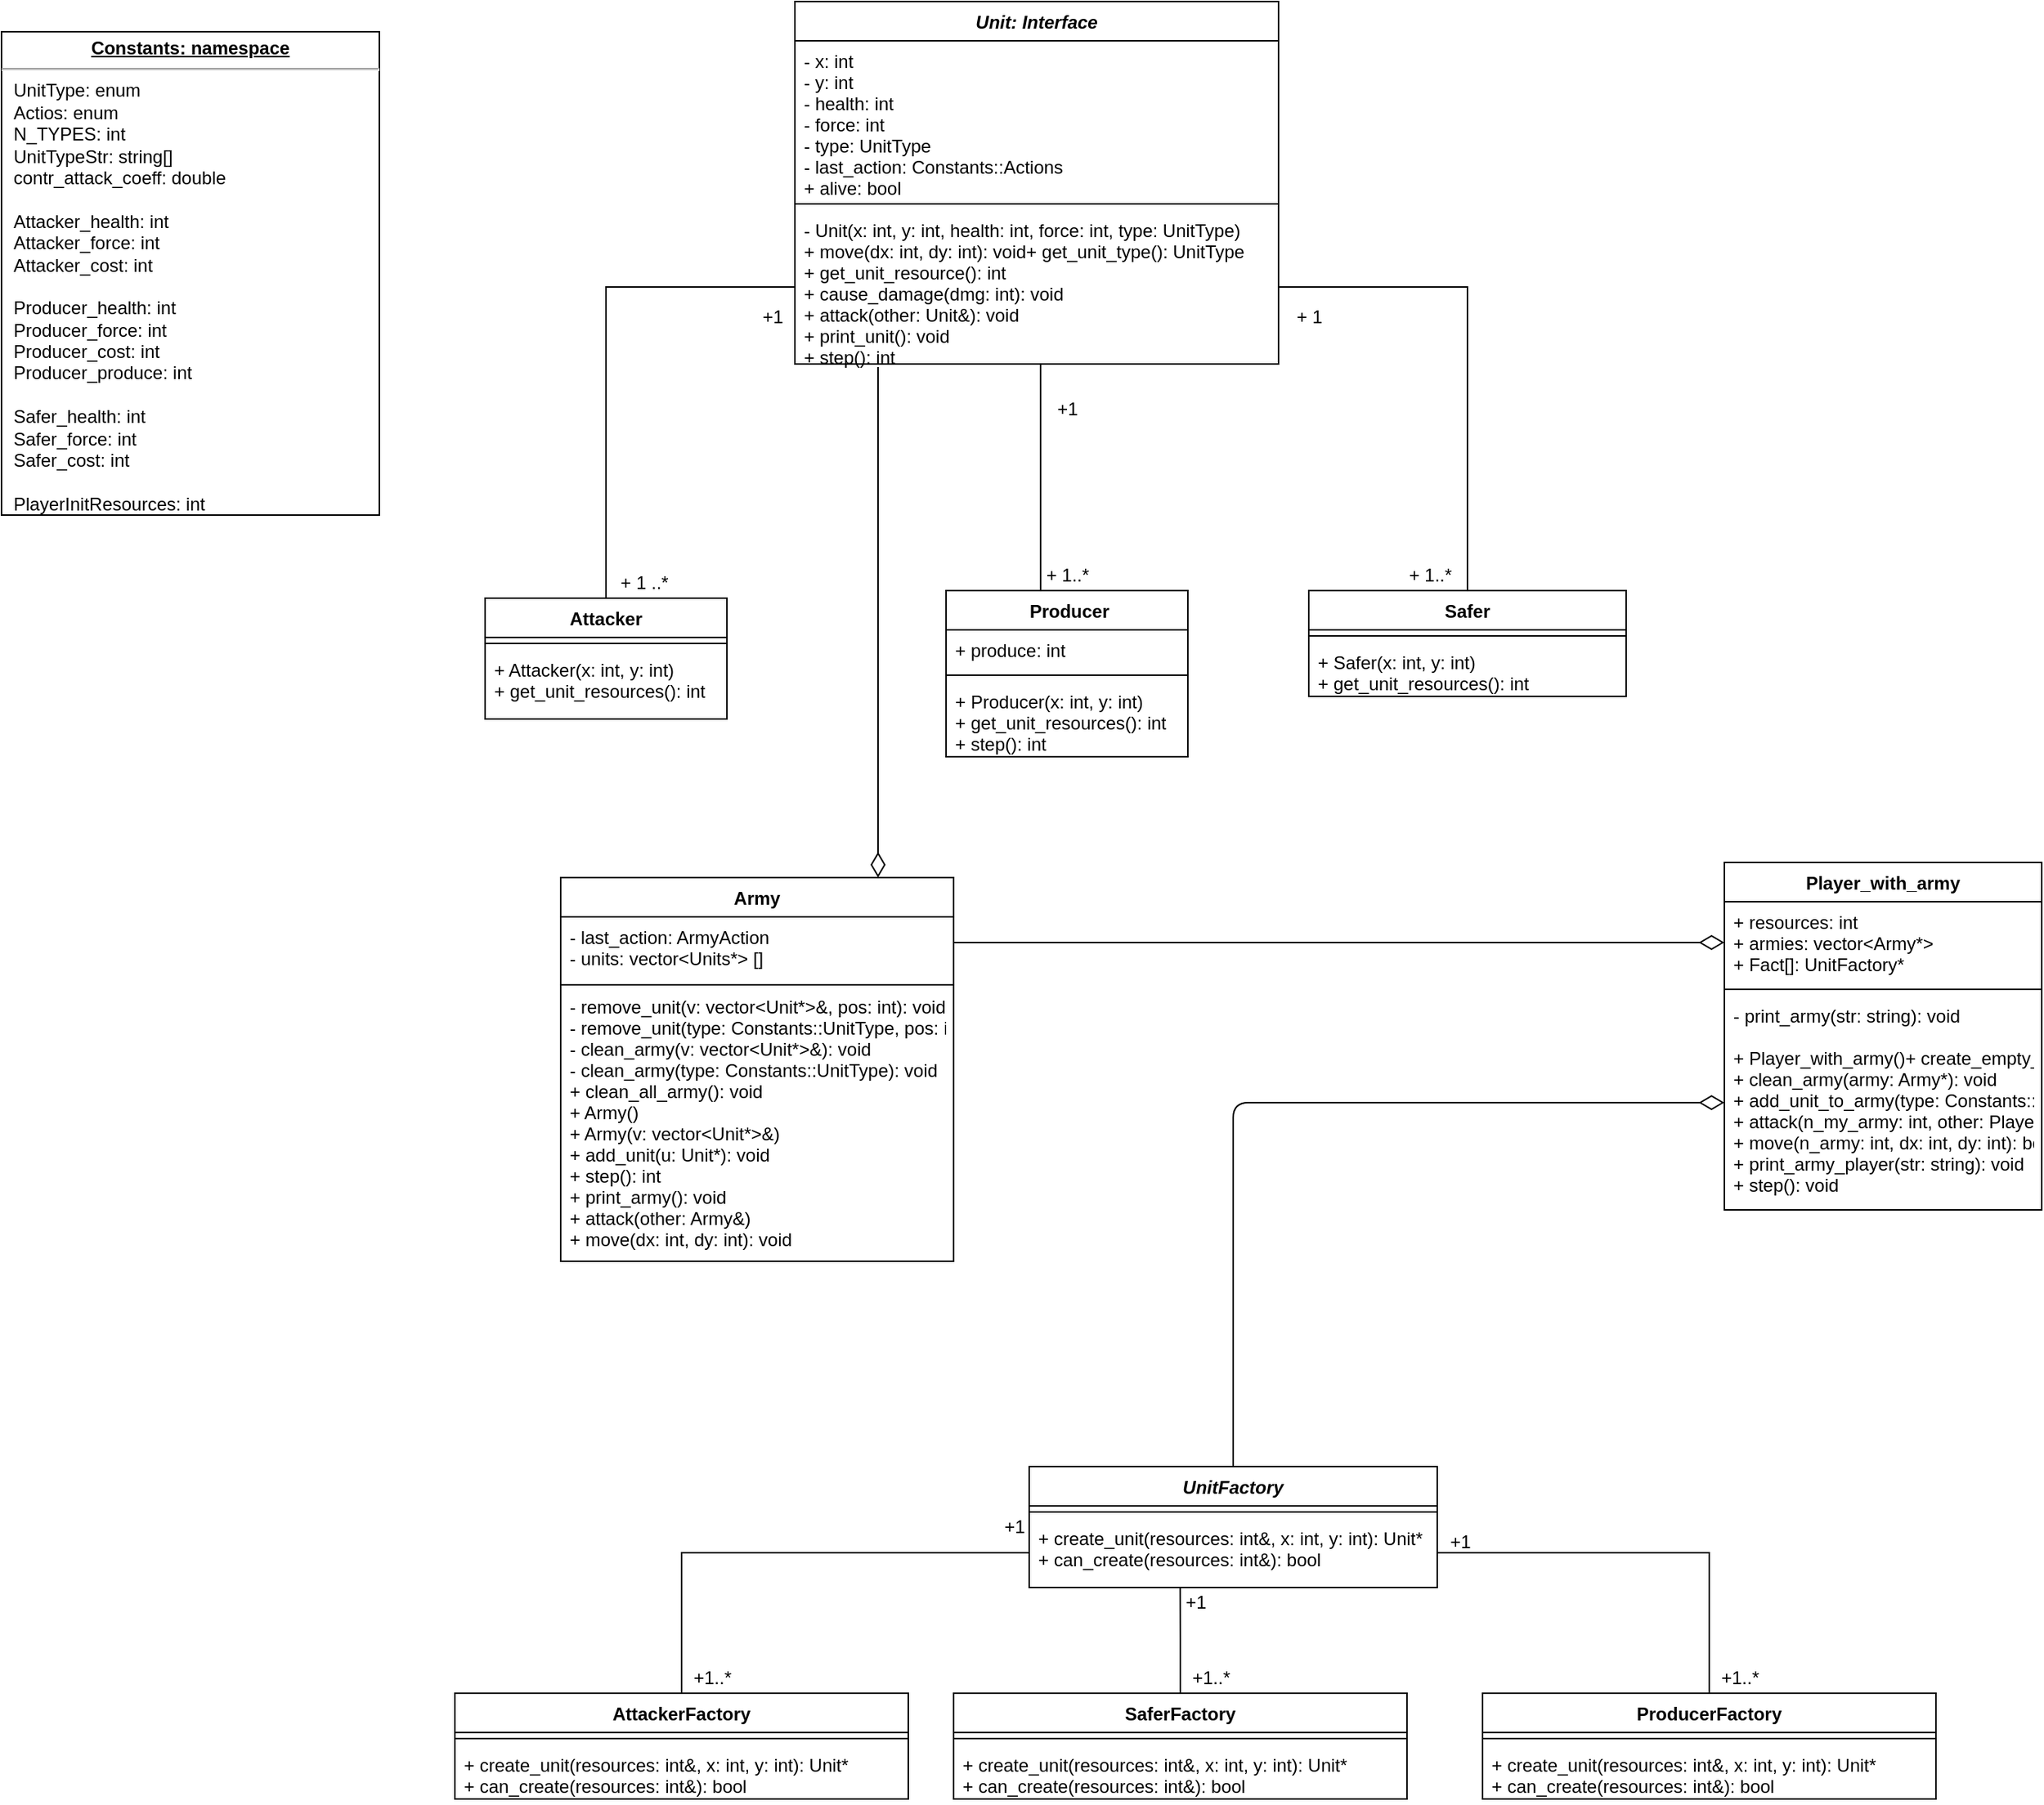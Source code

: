 <mxfile version="14.5.1" type="device"><diagram id="VZaAdZyBABCT1gkT9QK7" name="Page-1"><mxGraphModel dx="1463" dy="4640" grid="1" gridSize="10" guides="1" tooltips="1" connect="1" arrows="1" fold="1" page="1" pageScale="1" pageWidth="850" pageHeight="1100" math="0" shadow="0"><root><mxCell id="0"/><mxCell id="1" parent="0"/><mxCell id="o_QKK6FtBhx870pkp8It-1" value="Unit: Interface" style="swimlane;fontStyle=3;align=center;verticalAlign=top;childLayout=stackLayout;horizontal=1;startSize=26;horizontalStack=0;resizeParent=1;resizeParentMax=0;resizeLast=0;collapsible=1;marginBottom=0;" parent="1" vertex="1"><mxGeometry x="605" y="-3260" width="320" height="240" as="geometry"/></mxCell><mxCell id="o_QKK6FtBhx870pkp8It-2" value="- x: int&#xA;- y: int&#xA;- health: int&#xA;- force: int&#xA;- type: UnitType&#xA;- last_action: Constants::Actions&#xA;+ alive: bool&#xA;&#xA;&#xA;&#xA;" style="text;strokeColor=none;fillColor=none;align=left;verticalAlign=top;spacingLeft=4;spacingRight=4;overflow=hidden;rotatable=0;points=[[0,0.5],[1,0.5]];portConstraint=eastwest;" parent="o_QKK6FtBhx870pkp8It-1" vertex="1"><mxGeometry y="26" width="320" height="104" as="geometry"/></mxCell><mxCell id="o_QKK6FtBhx870pkp8It-3" value="" style="line;strokeWidth=1;fillColor=none;align=left;verticalAlign=middle;spacingTop=-1;spacingLeft=3;spacingRight=3;rotatable=0;labelPosition=right;points=[];portConstraint=eastwest;" parent="o_QKK6FtBhx870pkp8It-1" vertex="1"><mxGeometry y="130" width="320" height="8" as="geometry"/></mxCell><mxCell id="o_QKK6FtBhx870pkp8It-4" value="- Unit(x: int, y: int, health: int, force: int, type: UnitType)&#xA;+ move(dx: int, dy: int): void+ get_unit_type(): UnitType&#xA;+ get_unit_resource(): int&#xA;+ cause_damage(dmg: int): void&#xA;+ attack(other: Unit&amp;): void&#xA;+ print_unit(): void&#xA;+ step(): int&#xA;&#xA;" style="text;strokeColor=none;fillColor=none;align=left;verticalAlign=top;spacingLeft=4;spacingRight=4;overflow=hidden;rotatable=0;points=[[0,0.5],[1,0.5]];portConstraint=eastwest;" parent="o_QKK6FtBhx870pkp8It-1" vertex="1"><mxGeometry y="138" width="320" height="102" as="geometry"/></mxCell><mxCell id="o_QKK6FtBhx870pkp8It-36" style="edgeStyle=orthogonalEdgeStyle;rounded=0;orthogonalLoop=1;jettySize=auto;html=1;exitX=0.5;exitY=0;exitDx=0;exitDy=0;entryX=0.508;entryY=0.996;entryDx=0;entryDy=0;entryPerimeter=0;endArrow=none;endFill=0;" parent="1" source="o_QKK6FtBhx870pkp8It-5" target="o_QKK6FtBhx870pkp8It-4" edge="1"><mxGeometry relative="1" as="geometry"><Array as="points"><mxPoint x="768" y="-2870"/></Array></mxGeometry></mxCell><mxCell id="o_QKK6FtBhx870pkp8It-5" value=" Producer" style="swimlane;fontStyle=1;align=center;verticalAlign=top;childLayout=stackLayout;horizontal=1;startSize=26;horizontalStack=0;resizeParent=1;resizeParentMax=0;resizeLast=0;collapsible=1;marginBottom=0;" parent="1" vertex="1"><mxGeometry x="705" y="-2870" width="160" height="110" as="geometry"/></mxCell><mxCell id="o_QKK6FtBhx870pkp8It-6" value="+ produce: int" style="text;strokeColor=none;fillColor=none;align=left;verticalAlign=top;spacingLeft=4;spacingRight=4;overflow=hidden;rotatable=0;points=[[0,0.5],[1,0.5]];portConstraint=eastwest;" parent="o_QKK6FtBhx870pkp8It-5" vertex="1"><mxGeometry y="26" width="160" height="26" as="geometry"/></mxCell><mxCell id="o_QKK6FtBhx870pkp8It-7" value="" style="line;strokeWidth=1;fillColor=none;align=left;verticalAlign=middle;spacingTop=-1;spacingLeft=3;spacingRight=3;rotatable=0;labelPosition=right;points=[];portConstraint=eastwest;" parent="o_QKK6FtBhx870pkp8It-5" vertex="1"><mxGeometry y="52" width="160" height="8" as="geometry"/></mxCell><mxCell id="o_QKK6FtBhx870pkp8It-8" value="+ Producer(x: int, y: int)&#xA;+ get_unit_resources(): int&#xA;+ step(): int&#xA;&#xA;" style="text;strokeColor=none;fillColor=none;align=left;verticalAlign=top;spacingLeft=4;spacingRight=4;overflow=hidden;rotatable=0;points=[[0,0.5],[1,0.5]];portConstraint=eastwest;" parent="o_QKK6FtBhx870pkp8It-5" vertex="1"><mxGeometry y="60" width="160" height="50" as="geometry"/></mxCell><mxCell id="o_QKK6FtBhx870pkp8It-9" value="Safer" style="swimlane;fontStyle=1;align=center;verticalAlign=top;childLayout=stackLayout;horizontal=1;startSize=26;horizontalStack=0;resizeParent=1;resizeParentMax=0;resizeLast=0;collapsible=1;marginBottom=0;" parent="1" vertex="1"><mxGeometry x="945" y="-2870" width="210" height="70" as="geometry"/></mxCell><mxCell id="o_QKK6FtBhx870pkp8It-10" value="" style="line;strokeWidth=1;fillColor=none;align=left;verticalAlign=middle;spacingTop=-1;spacingLeft=3;spacingRight=3;rotatable=0;labelPosition=right;points=[];portConstraint=eastwest;" parent="o_QKK6FtBhx870pkp8It-9" vertex="1"><mxGeometry y="26" width="210" height="8" as="geometry"/></mxCell><mxCell id="o_QKK6FtBhx870pkp8It-11" value="+ Safer(x: int, y: int)&#xA;+ get_unit_resources(): int" style="text;strokeColor=none;fillColor=none;align=left;verticalAlign=top;spacingLeft=4;spacingRight=4;overflow=hidden;rotatable=0;points=[[0,0.5],[1,0.5]];portConstraint=eastwest;" parent="o_QKK6FtBhx870pkp8It-9" vertex="1"><mxGeometry y="34" width="210" height="36" as="geometry"/></mxCell><mxCell id="o_QKK6FtBhx870pkp8It-12" value="Attacker" style="swimlane;fontStyle=1;align=center;verticalAlign=top;childLayout=stackLayout;horizontal=1;startSize=26;horizontalStack=0;resizeParent=1;resizeParentMax=0;resizeLast=0;collapsible=1;marginBottom=0;" parent="1" vertex="1"><mxGeometry x="400" y="-2865" width="160" height="80" as="geometry"/></mxCell><mxCell id="o_QKK6FtBhx870pkp8It-13" value="" style="line;strokeWidth=1;fillColor=none;align=left;verticalAlign=middle;spacingTop=-1;spacingLeft=3;spacingRight=3;rotatable=0;labelPosition=right;points=[];portConstraint=eastwest;" parent="o_QKK6FtBhx870pkp8It-12" vertex="1"><mxGeometry y="26" width="160" height="8" as="geometry"/></mxCell><mxCell id="o_QKK6FtBhx870pkp8It-14" value="+ Attacker(x: int, y: int)&#xA;+ get_unit_resources(): int" style="text;strokeColor=none;fillColor=none;align=left;verticalAlign=top;spacingLeft=4;spacingRight=4;overflow=hidden;rotatable=0;points=[[0,0.5],[1,0.5]];portConstraint=eastwest;" parent="o_QKK6FtBhx870pkp8It-12" vertex="1"><mxGeometry y="34" width="160" height="46" as="geometry"/></mxCell><mxCell id="o_QKK6FtBhx870pkp8It-15" value="UnitFactory" style="swimlane;fontStyle=3;align=center;verticalAlign=top;childLayout=stackLayout;horizontal=1;startSize=26;horizontalStack=0;resizeParent=1;resizeParentMax=0;resizeLast=0;collapsible=1;marginBottom=0;" parent="1" vertex="1"><mxGeometry x="760" y="-2290" width="270" height="80" as="geometry"/></mxCell><mxCell id="o_QKK6FtBhx870pkp8It-16" value="" style="line;strokeWidth=1;fillColor=none;align=left;verticalAlign=middle;spacingTop=-1;spacingLeft=3;spacingRight=3;rotatable=0;labelPosition=right;points=[];portConstraint=eastwest;" parent="o_QKK6FtBhx870pkp8It-15" vertex="1"><mxGeometry y="26" width="270" height="8" as="geometry"/></mxCell><mxCell id="o_QKK6FtBhx870pkp8It-17" value="+ create_unit(resources: int&amp;, x: int, y: int): Unit*&#xA;+ can_create(resources: int&amp;): bool&#xA;" style="text;strokeColor=none;fillColor=none;align=left;verticalAlign=top;spacingLeft=4;spacingRight=4;overflow=hidden;rotatable=0;points=[[0,0.5],[1,0.5]];portConstraint=eastwest;" parent="o_QKK6FtBhx870pkp8It-15" vertex="1"><mxGeometry y="34" width="270" height="46" as="geometry"/></mxCell><mxCell id="o_QKK6FtBhx870pkp8It-42" style="edgeStyle=orthogonalEdgeStyle;rounded=0;orthogonalLoop=1;jettySize=auto;html=1;exitX=0.5;exitY=0;exitDx=0;exitDy=0;entryX=0;entryY=0.5;entryDx=0;entryDy=0;endArrow=none;endFill=0;" parent="1" source="o_QKK6FtBhx870pkp8It-18" target="o_QKK6FtBhx870pkp8It-17" edge="1"><mxGeometry relative="1" as="geometry"/></mxCell><mxCell id="o_QKK6FtBhx870pkp8It-18" value="AttackerFactory" style="swimlane;fontStyle=1;align=center;verticalAlign=top;childLayout=stackLayout;horizontal=1;startSize=26;horizontalStack=0;resizeParent=1;resizeParentMax=0;resizeLast=0;collapsible=1;marginBottom=0;" parent="1" vertex="1"><mxGeometry x="380" y="-2140" width="300" height="70" as="geometry"/></mxCell><mxCell id="o_QKK6FtBhx870pkp8It-19" value="" style="line;strokeWidth=1;fillColor=none;align=left;verticalAlign=middle;spacingTop=-1;spacingLeft=3;spacingRight=3;rotatable=0;labelPosition=right;points=[];portConstraint=eastwest;" parent="o_QKK6FtBhx870pkp8It-18" vertex="1"><mxGeometry y="26" width="300" height="8" as="geometry"/></mxCell><mxCell id="o_QKK6FtBhx870pkp8It-20" value="+ create_unit(resources: int&amp;, x: int, y: int): Unit*&#xA;+ can_create(resources: int&amp;): bool&#xA;" style="text;strokeColor=none;fillColor=none;align=left;verticalAlign=top;spacingLeft=4;spacingRight=4;overflow=hidden;rotatable=0;points=[[0,0.5],[1,0.5]];portConstraint=eastwest;" parent="o_QKK6FtBhx870pkp8It-18" vertex="1"><mxGeometry y="34" width="300" height="36" as="geometry"/></mxCell><mxCell id="o_QKK6FtBhx870pkp8It-45" style="edgeStyle=orthogonalEdgeStyle;rounded=0;orthogonalLoop=1;jettySize=auto;html=1;exitX=0.5;exitY=0;exitDx=0;exitDy=0;endArrow=none;endFill=0;entryX=0.37;entryY=1;entryDx=0;entryDy=0;entryPerimeter=0;" parent="1" source="o_QKK6FtBhx870pkp8It-21" target="o_QKK6FtBhx870pkp8It-17" edge="1"><mxGeometry relative="1" as="geometry"><mxPoint x="860" y="-2140" as="targetPoint"/></mxGeometry></mxCell><mxCell id="o_QKK6FtBhx870pkp8It-21" value="SaferFactory" style="swimlane;fontStyle=1;align=center;verticalAlign=top;childLayout=stackLayout;horizontal=1;startSize=26;horizontalStack=0;resizeParent=1;resizeParentMax=0;resizeLast=0;collapsible=1;marginBottom=0;" parent="1" vertex="1"><mxGeometry x="710" y="-2140" width="300" height="70" as="geometry"/></mxCell><mxCell id="o_QKK6FtBhx870pkp8It-22" value="" style="line;strokeWidth=1;fillColor=none;align=left;verticalAlign=middle;spacingTop=-1;spacingLeft=3;spacingRight=3;rotatable=0;labelPosition=right;points=[];portConstraint=eastwest;" parent="o_QKK6FtBhx870pkp8It-21" vertex="1"><mxGeometry y="26" width="300" height="8" as="geometry"/></mxCell><mxCell id="o_QKK6FtBhx870pkp8It-23" value="+ create_unit(resources: int&amp;, x: int, y: int): Unit*&#xA;+ can_create(resources: int&amp;): bool&#xA;" style="text;strokeColor=none;fillColor=none;align=left;verticalAlign=top;spacingLeft=4;spacingRight=4;overflow=hidden;rotatable=0;points=[[0,0.5],[1,0.5]];portConstraint=eastwest;" parent="o_QKK6FtBhx870pkp8It-21" vertex="1"><mxGeometry y="34" width="300" height="36" as="geometry"/></mxCell><mxCell id="o_QKK6FtBhx870pkp8It-24" value="ProducerFactory" style="swimlane;fontStyle=1;align=center;verticalAlign=top;childLayout=stackLayout;horizontal=1;startSize=26;horizontalStack=0;resizeParent=1;resizeParentMax=0;resizeLast=0;collapsible=1;marginBottom=0;" parent="1" vertex="1"><mxGeometry x="1060" y="-2140" width="300" height="70" as="geometry"/></mxCell><mxCell id="o_QKK6FtBhx870pkp8It-25" value="" style="line;strokeWidth=1;fillColor=none;align=left;verticalAlign=middle;spacingTop=-1;spacingLeft=3;spacingRight=3;rotatable=0;labelPosition=right;points=[];portConstraint=eastwest;" parent="o_QKK6FtBhx870pkp8It-24" vertex="1"><mxGeometry y="26" width="300" height="8" as="geometry"/></mxCell><mxCell id="o_QKK6FtBhx870pkp8It-26" value="+ create_unit(resources: int&amp;, x: int, y: int): Unit*&#xA;+ can_create(resources: int&amp;): bool&#xA;" style="text;strokeColor=none;fillColor=none;align=left;verticalAlign=top;spacingLeft=4;spacingRight=4;overflow=hidden;rotatable=0;points=[[0,0.5],[1,0.5]];portConstraint=eastwest;" parent="o_QKK6FtBhx870pkp8It-24" vertex="1"><mxGeometry y="34" width="300" height="36" as="geometry"/></mxCell><mxCell id="o_QKK6FtBhx870pkp8It-27" value="Army" style="swimlane;fontStyle=1;align=center;verticalAlign=top;childLayout=stackLayout;horizontal=1;startSize=26;horizontalStack=0;resizeParent=1;resizeParentMax=0;resizeLast=0;collapsible=1;marginBottom=0;" parent="1" vertex="1"><mxGeometry x="450" y="-2680" width="260" height="254" as="geometry"/></mxCell><mxCell id="o_QKK6FtBhx870pkp8It-28" value="- last_action: ArmyAction&#xA;- units: vector&lt;Units*&gt; []&#xA;" style="text;strokeColor=none;fillColor=none;align=left;verticalAlign=top;spacingLeft=4;spacingRight=4;overflow=hidden;rotatable=0;points=[[0,0.5],[1,0.5]];portConstraint=eastwest;" parent="o_QKK6FtBhx870pkp8It-27" vertex="1"><mxGeometry y="26" width="260" height="44" as="geometry"/></mxCell><mxCell id="o_QKK6FtBhx870pkp8It-29" value="" style="line;strokeWidth=1;fillColor=none;align=left;verticalAlign=middle;spacingTop=-1;spacingLeft=3;spacingRight=3;rotatable=0;labelPosition=right;points=[];portConstraint=eastwest;" parent="o_QKK6FtBhx870pkp8It-27" vertex="1"><mxGeometry y="70" width="260" height="2" as="geometry"/></mxCell><mxCell id="o_QKK6FtBhx870pkp8It-30" value="- remove_unit(v: vector&lt;Unit*&gt;&amp;, pos: int): void&#xA;- remove_unit(type: Constants::UnitType, pos: int): void&#xA;- clean_army(v: vector&lt;Unit*&gt;&amp;): void&#xA;- clean_army(type: Constants::UnitType): void&#xA;+ clean_all_army(): void&#xA;+ Army()&#xA;+ Army(v: vector&lt;Unit*&gt;&amp;)&#xA;+ add_unit(u: Unit*): void&#xA;+ step(): int&#xA;+ print_army(): void&#xA;+ attack(other: Army&amp;)&#xA;+ move(dx: int, dy: int): void&#xA;" style="text;strokeColor=none;fillColor=none;align=left;verticalAlign=top;spacingLeft=4;spacingRight=4;overflow=hidden;rotatable=0;points=[[0,0.5],[1,0.5]];portConstraint=eastwest;" parent="o_QKK6FtBhx870pkp8It-27" vertex="1"><mxGeometry y="72" width="260" height="182" as="geometry"/></mxCell><mxCell id="o_QKK6FtBhx870pkp8It-31" value="&lt;p style=&quot;margin: 0px ; margin-top: 4px ; text-align: center ; text-decoration: underline&quot;&gt;&lt;b&gt;Constants: namespace&lt;br&gt;&lt;/b&gt;&lt;/p&gt;&lt;hr&gt;&lt;p style=&quot;margin: 0px ; margin-left: 8px&quot;&gt;UnitType: enum&lt;/p&gt;&lt;p style=&quot;margin: 0px ; margin-left: 8px&quot;&gt;Actios: enum&lt;/p&gt;&lt;p style=&quot;margin: 0px ; margin-left: 8px&quot;&gt;N_TYPES: int&lt;/p&gt;&lt;p style=&quot;margin: 0px ; margin-left: 8px&quot;&gt;UnitTypeStr: string[]&lt;/p&gt;&lt;p style=&quot;margin: 0px ; margin-left: 8px&quot;&gt;contr_attack_coeff: double&lt;/p&gt;&lt;p style=&quot;margin: 0px ; margin-left: 8px&quot;&gt;&lt;br&gt;&lt;/p&gt;&lt;p style=&quot;margin: 0px ; margin-left: 8px&quot;&gt;Attacker_health: int&lt;/p&gt;&lt;p style=&quot;margin: 0px ; margin-left: 8px&quot;&gt;Attacker_force: int&lt;/p&gt;&lt;p style=&quot;margin: 0px ; margin-left: 8px&quot;&gt;Attacker_cost: int&lt;/p&gt;&lt;p style=&quot;margin: 0px ; margin-left: 8px&quot;&gt;&lt;br&gt;&lt;/p&gt;&lt;p style=&quot;margin: 0px ; margin-left: 8px&quot;&gt;Producer_health: int&lt;/p&gt;&lt;p style=&quot;margin: 0px ; margin-left: 8px&quot;&gt;Producer_force: int&lt;/p&gt;&lt;p style=&quot;margin: 0px ; margin-left: 8px&quot;&gt;Producer_cost: int&lt;/p&gt;&lt;p style=&quot;margin: 0px ; margin-left: 8px&quot;&gt;Producer_produce: int&lt;/p&gt;&lt;p style=&quot;margin: 0px ; margin-left: 8px&quot;&gt;&lt;br&gt;&lt;/p&gt;&lt;p style=&quot;margin: 0px ; margin-left: 8px&quot;&gt;Safer_health: int&lt;/p&gt;&lt;p style=&quot;margin: 0px ; margin-left: 8px&quot;&gt;Safer_force: int&lt;/p&gt;&lt;p style=&quot;margin: 0px ; margin-left: 8px&quot;&gt;Safer_cost: int&lt;br&gt;&lt;/p&gt;&lt;p style=&quot;margin: 0px ; margin-left: 8px&quot;&gt;&lt;br&gt;&lt;/p&gt;&lt;p style=&quot;margin: 0px ; margin-left: 8px&quot;&gt;PlayerInitResources: int&lt;br&gt;&lt;/p&gt;&lt;p style=&quot;margin: 0px ; margin-left: 8px&quot;&gt;&lt;br&gt;&lt;/p&gt;&lt;p style=&quot;margin: 0px ; margin-left: 8px&quot;&gt;&lt;br&gt;&lt;/p&gt;" style="verticalAlign=top;align=left;overflow=fill;fontSize=12;fontFamily=Helvetica;html=1;" parent="1" vertex="1"><mxGeometry x="80" y="-3240" width="250" height="320" as="geometry"/></mxCell><mxCell id="o_QKK6FtBhx870pkp8It-33" style="edgeStyle=orthogonalEdgeStyle;rounded=0;orthogonalLoop=1;jettySize=auto;html=1;entryX=0.5;entryY=0;entryDx=0;entryDy=0;endArrow=none;endFill=0;" parent="1" source="o_QKK6FtBhx870pkp8It-4" target="o_QKK6FtBhx870pkp8It-12" edge="1"><mxGeometry relative="1" as="geometry"/></mxCell><mxCell id="o_QKK6FtBhx870pkp8It-34" value="+1" style="text;html=1;align=center;verticalAlign=middle;resizable=0;points=[];autosize=1;" parent="1" vertex="1"><mxGeometry x="575" y="-3061" width="30" height="20" as="geometry"/></mxCell><mxCell id="o_QKK6FtBhx870pkp8It-35" value="+ 1 ..*" style="text;html=1;align=center;verticalAlign=middle;resizable=0;points=[];autosize=1;" parent="1" vertex="1"><mxGeometry x="480" y="-2885" width="50" height="20" as="geometry"/></mxCell><mxCell id="o_QKK6FtBhx870pkp8It-37" value="+1" style="text;html=1;align=center;verticalAlign=middle;resizable=0;points=[];autosize=1;" parent="1" vertex="1"><mxGeometry x="770" y="-3000" width="30" height="20" as="geometry"/></mxCell><mxCell id="o_QKK6FtBhx870pkp8It-38" value="+ 1..*" style="text;html=1;align=center;verticalAlign=middle;resizable=0;points=[];autosize=1;" parent="1" vertex="1"><mxGeometry x="765" y="-2890" width="40" height="20" as="geometry"/></mxCell><mxCell id="o_QKK6FtBhx870pkp8It-39" style="edgeStyle=orthogonalEdgeStyle;rounded=0;orthogonalLoop=1;jettySize=auto;html=1;exitX=1;exitY=0.5;exitDx=0;exitDy=0;entryX=0.5;entryY=0;entryDx=0;entryDy=0;endArrow=none;endFill=0;" parent="1" source="o_QKK6FtBhx870pkp8It-4" target="o_QKK6FtBhx870pkp8It-9" edge="1"><mxGeometry relative="1" as="geometry"/></mxCell><mxCell id="o_QKK6FtBhx870pkp8It-40" value="+ 1" style="text;html=1;align=center;verticalAlign=middle;resizable=0;points=[];autosize=1;" parent="1" vertex="1"><mxGeometry x="930" y="-3061" width="30" height="20" as="geometry"/></mxCell><mxCell id="o_QKK6FtBhx870pkp8It-41" value="+ 1..*" style="text;html=1;align=center;verticalAlign=middle;resizable=0;points=[];autosize=1;" parent="1" vertex="1"><mxGeometry x="1005" y="-2890" width="40" height="20" as="geometry"/></mxCell><mxCell id="o_QKK6FtBhx870pkp8It-43" value="+1" style="text;html=1;align=center;verticalAlign=middle;resizable=0;points=[];autosize=1;" parent="1" vertex="1"><mxGeometry x="735" y="-2260" width="30" height="20" as="geometry"/></mxCell><mxCell id="o_QKK6FtBhx870pkp8It-44" value="+1..*" style="text;html=1;align=center;verticalAlign=middle;resizable=0;points=[];autosize=1;" parent="1" vertex="1"><mxGeometry x="530" y="-2160" width="40" height="20" as="geometry"/></mxCell><mxCell id="o_QKK6FtBhx870pkp8It-46" value="+1" style="text;html=1;align=center;verticalAlign=middle;resizable=0;points=[];autosize=1;" parent="1" vertex="1"><mxGeometry x="855" y="-2210" width="30" height="20" as="geometry"/></mxCell><mxCell id="o_QKK6FtBhx870pkp8It-47" value="+1..*" style="text;html=1;align=center;verticalAlign=middle;resizable=0;points=[];autosize=1;" parent="1" vertex="1"><mxGeometry x="860" y="-2160" width="40" height="20" as="geometry"/></mxCell><mxCell id="o_QKK6FtBhx870pkp8It-48" style="edgeStyle=orthogonalEdgeStyle;rounded=0;orthogonalLoop=1;jettySize=auto;html=1;exitX=1;exitY=0.5;exitDx=0;exitDy=0;entryX=0.5;entryY=0;entryDx=0;entryDy=0;endArrow=none;endFill=0;" parent="1" source="o_QKK6FtBhx870pkp8It-17" target="o_QKK6FtBhx870pkp8It-24" edge="1"><mxGeometry relative="1" as="geometry"/></mxCell><mxCell id="o_QKK6FtBhx870pkp8It-49" value="+1" style="text;html=1;align=center;verticalAlign=middle;resizable=0;points=[];autosize=1;" parent="1" vertex="1"><mxGeometry x="1030" y="-2250" width="30" height="20" as="geometry"/></mxCell><mxCell id="o_QKK6FtBhx870pkp8It-50" value="+1..*" style="text;html=1;align=center;verticalAlign=middle;resizable=0;points=[];autosize=1;" parent="1" vertex="1"><mxGeometry x="1210" y="-2160" width="40" height="20" as="geometry"/></mxCell><mxCell id="lL0t43IcM6k6yCG13ksM-1" value="Player_with_army" style="swimlane;fontStyle=1;align=center;verticalAlign=top;childLayout=stackLayout;horizontal=1;startSize=26;horizontalStack=0;resizeParent=1;resizeParentMax=0;resizeLast=0;collapsible=1;marginBottom=0;" vertex="1" parent="1"><mxGeometry x="1220" y="-2690" width="210" height="230" as="geometry"/></mxCell><mxCell id="lL0t43IcM6k6yCG13ksM-2" value="+ resources: int&#xA;+ armies: vector&lt;Army*&gt;&#xA;+ Fact[]: UnitFactory*&#xA;&#xA;" style="text;strokeColor=none;fillColor=none;align=left;verticalAlign=top;spacingLeft=4;spacingRight=4;overflow=hidden;rotatable=0;points=[[0,0.5],[1,0.5]];portConstraint=eastwest;" vertex="1" parent="lL0t43IcM6k6yCG13ksM-1"><mxGeometry y="26" width="210" height="54" as="geometry"/></mxCell><mxCell id="lL0t43IcM6k6yCG13ksM-3" value="" style="line;strokeWidth=1;fillColor=none;align=left;verticalAlign=middle;spacingTop=-1;spacingLeft=3;spacingRight=3;rotatable=0;labelPosition=right;points=[];portConstraint=eastwest;" vertex="1" parent="lL0t43IcM6k6yCG13ksM-1"><mxGeometry y="80" width="210" height="8" as="geometry"/></mxCell><mxCell id="lL0t43IcM6k6yCG13ksM-4" value="- print_army(str: string): void&#xA;&#xA;+ Player_with_army()+ create_empty_army(): void&#xA;+ clean_army(army: Army*): void&#xA;+ add_unit_to_army(type: Constants::UnitType, n_army: int): bool&#xA;+ attack(n_my_army: int, other: Player_with_army, n_oth_army: int): bool&#xA;+ move(n_army: int, dx: int, dy: int): bool&#xA;+ print_army_player(str: string): void&#xA;+ step(): void&#xA;&#xA;&#xA;" style="text;strokeColor=none;fillColor=none;align=left;verticalAlign=top;spacingLeft=4;spacingRight=4;overflow=hidden;rotatable=0;points=[[0,0.5],[1,0.5]];portConstraint=eastwest;" vertex="1" parent="lL0t43IcM6k6yCG13ksM-1"><mxGeometry y="88" width="210" height="142" as="geometry"/></mxCell><mxCell id="lL0t43IcM6k6yCG13ksM-7" value="" style="endArrow=none;html=1;endSize=12;startArrow=diamondThin;startSize=14;startFill=0;edgeStyle=orthogonalEdgeStyle;align=left;verticalAlign=bottom;endFill=0;" edge="1" parent="1"><mxGeometry x="-0.704" y="70" relative="1" as="geometry"><mxPoint x="660" y="-2680" as="sourcePoint"/><mxPoint x="660" y="-3018" as="targetPoint"/><Array as="points"><mxPoint x="660" y="-2680"/></Array><mxPoint y="1" as="offset"/></mxGeometry></mxCell><mxCell id="lL0t43IcM6k6yCG13ksM-8" value="" style="endArrow=none;html=1;endSize=12;startArrow=diamondThin;startSize=14;startFill=0;edgeStyle=orthogonalEdgeStyle;align=left;verticalAlign=bottom;endFill=0;entryX=0.5;entryY=0;entryDx=0;entryDy=0;" edge="1" parent="1" source="lL0t43IcM6k6yCG13ksM-4" target="o_QKK6FtBhx870pkp8It-15"><mxGeometry x="-1" y="63" relative="1" as="geometry"><mxPoint x="960" y="-2410" as="sourcePoint"/><mxPoint x="1120" y="-2410" as="targetPoint"/><mxPoint x="-20" y="3" as="offset"/></mxGeometry></mxCell><mxCell id="lL0t43IcM6k6yCG13ksM-9" value="" style="endArrow=none;html=1;endSize=12;startArrow=diamondThin;startSize=14;startFill=0;edgeStyle=orthogonalEdgeStyle;align=left;verticalAlign=bottom;endFill=0;exitX=0;exitY=0.5;exitDx=0;exitDy=0;strokeWidth=1;" edge="1" parent="1" source="lL0t43IcM6k6yCG13ksM-2" target="o_QKK6FtBhx870pkp8It-28"><mxGeometry x="-1" y="51" relative="1" as="geometry"><mxPoint x="970" y="-2670" as="sourcePoint"/><mxPoint x="1130" y="-2670" as="targetPoint"/><Array as="points"><mxPoint x="930" y="-2637"/><mxPoint x="930" y="-2637"/></Array><mxPoint x="-10" y="1" as="offset"/></mxGeometry></mxCell></root></mxGraphModel></diagram></mxfile>